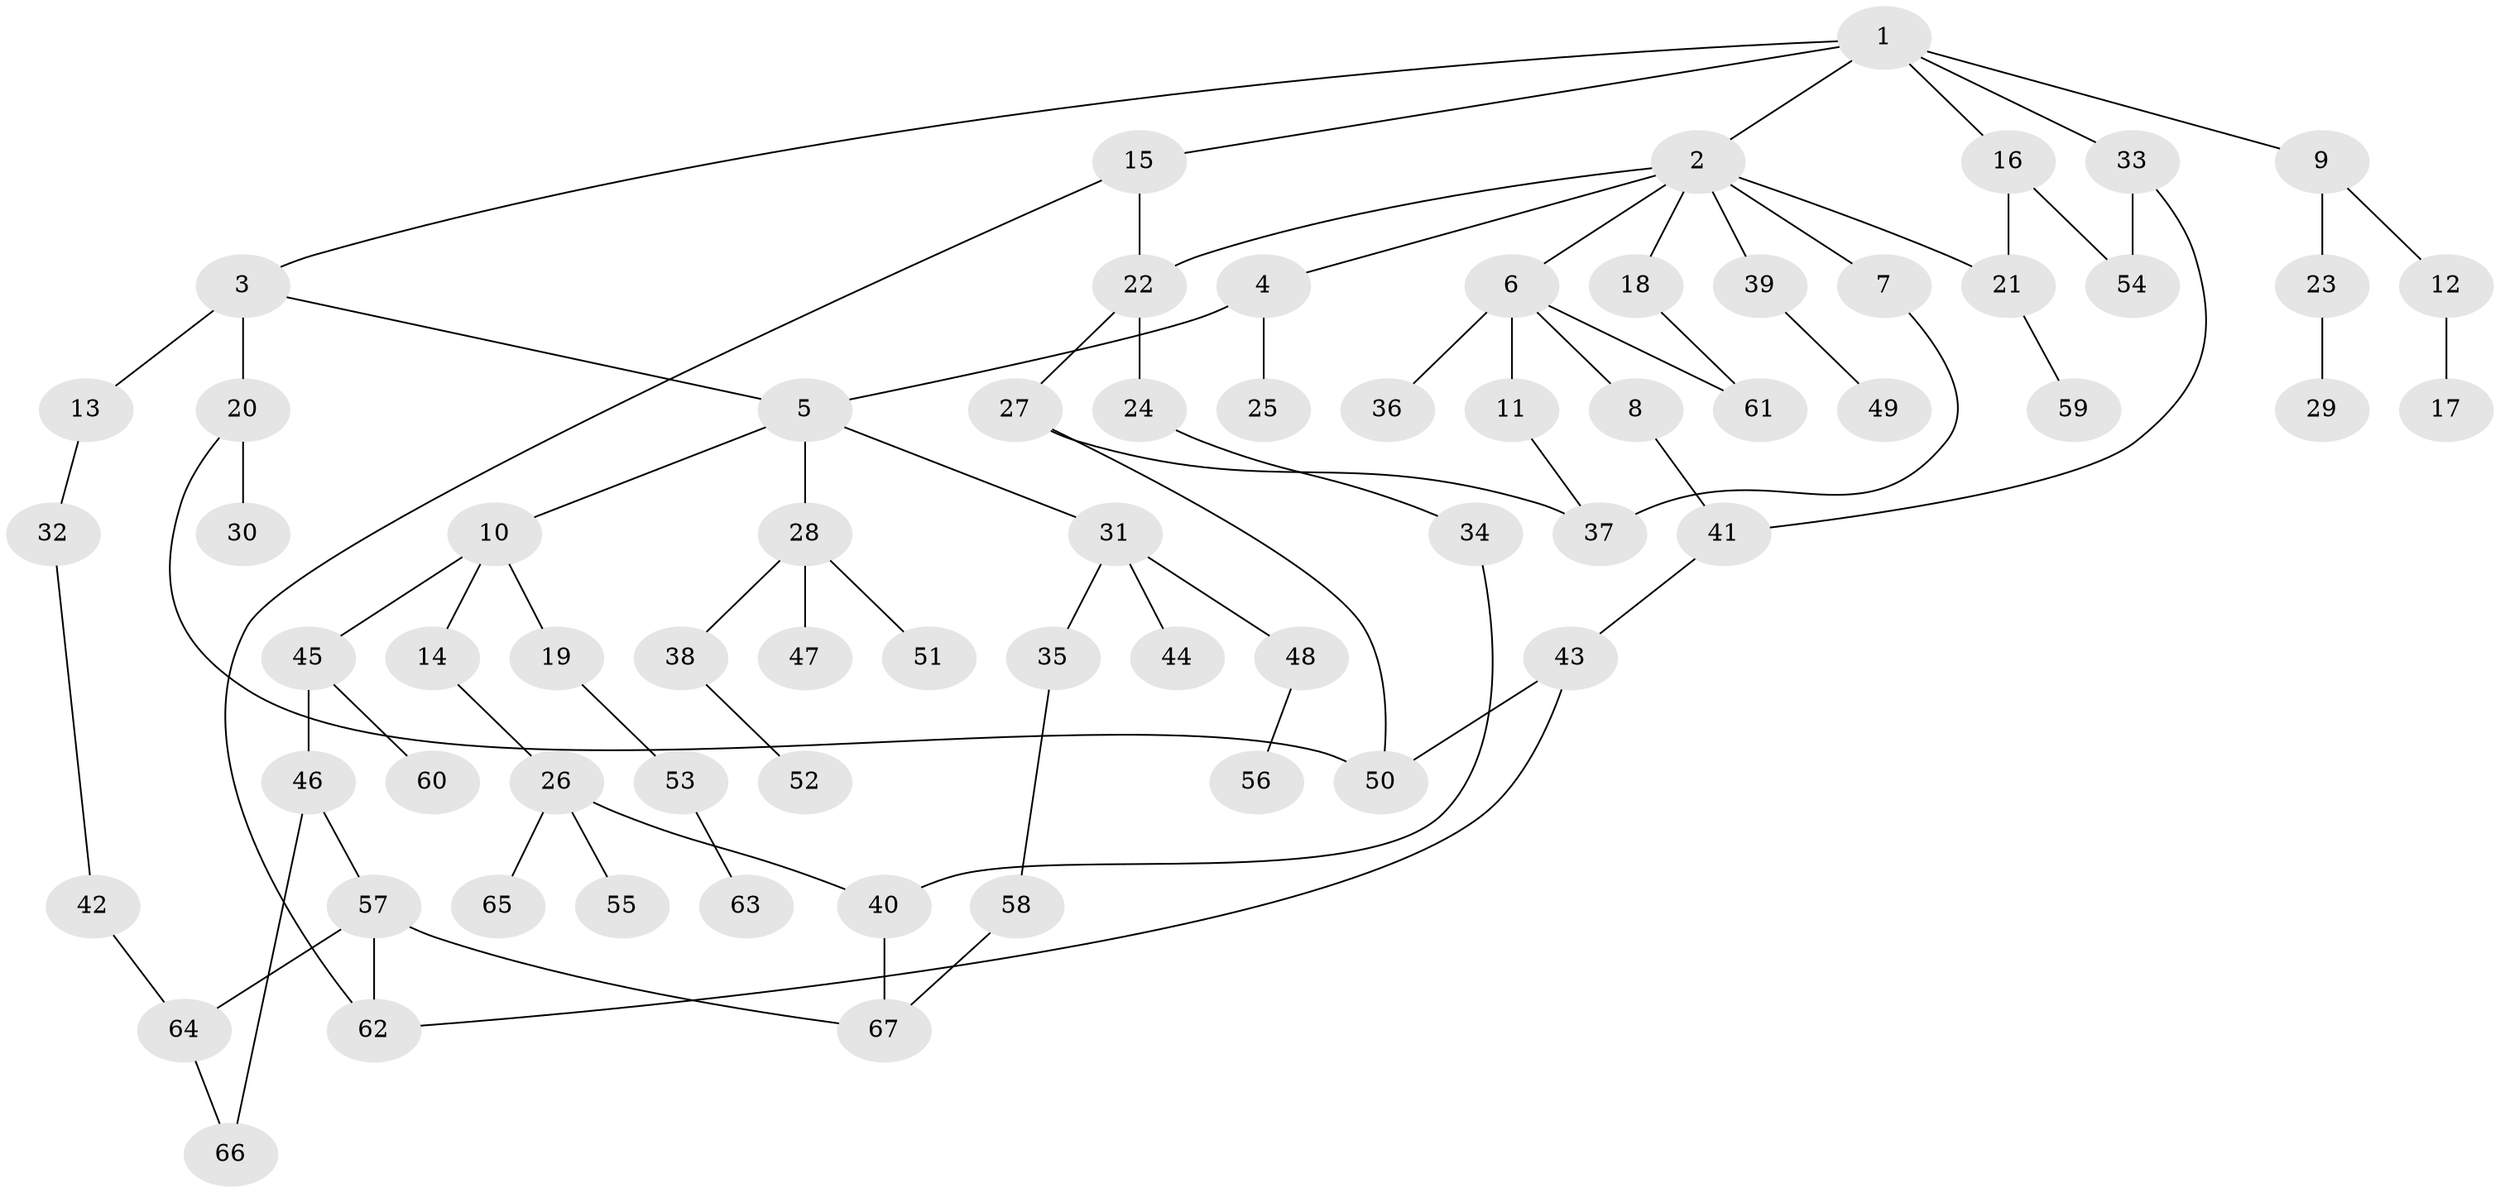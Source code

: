 // Generated by graph-tools (version 1.1) at 2025/34/03/09/25 02:34:32]
// undirected, 67 vertices, 83 edges
graph export_dot {
graph [start="1"]
  node [color=gray90,style=filled];
  1;
  2;
  3;
  4;
  5;
  6;
  7;
  8;
  9;
  10;
  11;
  12;
  13;
  14;
  15;
  16;
  17;
  18;
  19;
  20;
  21;
  22;
  23;
  24;
  25;
  26;
  27;
  28;
  29;
  30;
  31;
  32;
  33;
  34;
  35;
  36;
  37;
  38;
  39;
  40;
  41;
  42;
  43;
  44;
  45;
  46;
  47;
  48;
  49;
  50;
  51;
  52;
  53;
  54;
  55;
  56;
  57;
  58;
  59;
  60;
  61;
  62;
  63;
  64;
  65;
  66;
  67;
  1 -- 2;
  1 -- 3;
  1 -- 9;
  1 -- 15;
  1 -- 16;
  1 -- 33;
  2 -- 4;
  2 -- 6;
  2 -- 7;
  2 -- 18;
  2 -- 21;
  2 -- 22;
  2 -- 39;
  3 -- 13;
  3 -- 20;
  3 -- 5;
  4 -- 5;
  4 -- 25;
  5 -- 10;
  5 -- 28;
  5 -- 31;
  6 -- 8;
  6 -- 11;
  6 -- 36;
  6 -- 61;
  7 -- 37;
  8 -- 41;
  9 -- 12;
  9 -- 23;
  10 -- 14;
  10 -- 19;
  10 -- 45;
  11 -- 37;
  12 -- 17;
  13 -- 32;
  14 -- 26;
  15 -- 62;
  15 -- 22;
  16 -- 54;
  16 -- 21;
  18 -- 61;
  19 -- 53;
  20 -- 30;
  20 -- 50;
  21 -- 59;
  22 -- 24;
  22 -- 27;
  23 -- 29;
  24 -- 34;
  26 -- 55;
  26 -- 65;
  26 -- 40;
  27 -- 37;
  27 -- 50;
  28 -- 38;
  28 -- 47;
  28 -- 51;
  31 -- 35;
  31 -- 44;
  31 -- 48;
  32 -- 42;
  33 -- 41;
  33 -- 54;
  34 -- 40;
  35 -- 58;
  38 -- 52;
  39 -- 49;
  40 -- 67;
  41 -- 43;
  42 -- 64;
  43 -- 50;
  43 -- 62;
  45 -- 46;
  45 -- 60;
  46 -- 57;
  46 -- 66;
  48 -- 56;
  53 -- 63;
  57 -- 67;
  57 -- 64;
  57 -- 62;
  58 -- 67;
  64 -- 66;
}
